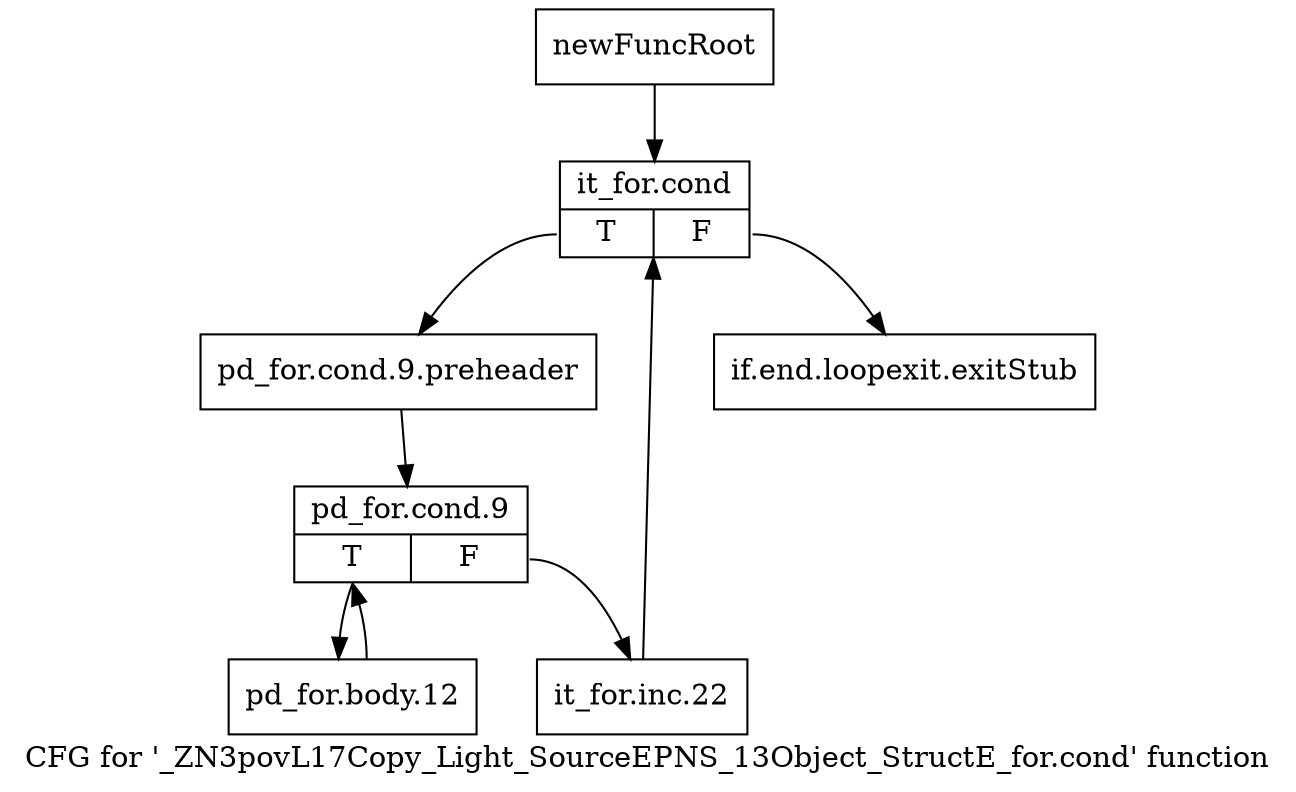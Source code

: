 digraph "CFG for '_ZN3povL17Copy_Light_SourceEPNS_13Object_StructE_for.cond' function" {
	label="CFG for '_ZN3povL17Copy_Light_SourceEPNS_13Object_StructE_for.cond' function";

	Node0x2a15460 [shape=record,label="{newFuncRoot}"];
	Node0x2a15460 -> Node0x2a15500;
	Node0x2a154b0 [shape=record,label="{if.end.loopexit.exitStub}"];
	Node0x2a15500 [shape=record,label="{it_for.cond|{<s0>T|<s1>F}}"];
	Node0x2a15500:s0 -> Node0x2a15550;
	Node0x2a15500:s1 -> Node0x2a154b0;
	Node0x2a15550 [shape=record,label="{pd_for.cond.9.preheader}"];
	Node0x2a15550 -> Node0x2a155a0;
	Node0x2a155a0 [shape=record,label="{pd_for.cond.9|{<s0>T|<s1>F}}"];
	Node0x2a155a0:s0 -> Node0x2a15640;
	Node0x2a155a0:s1 -> Node0x2a155f0;
	Node0x2a155f0 [shape=record,label="{it_for.inc.22}"];
	Node0x2a155f0 -> Node0x2a15500;
	Node0x2a15640 [shape=record,label="{pd_for.body.12}"];
	Node0x2a15640 -> Node0x2a155a0;
}
